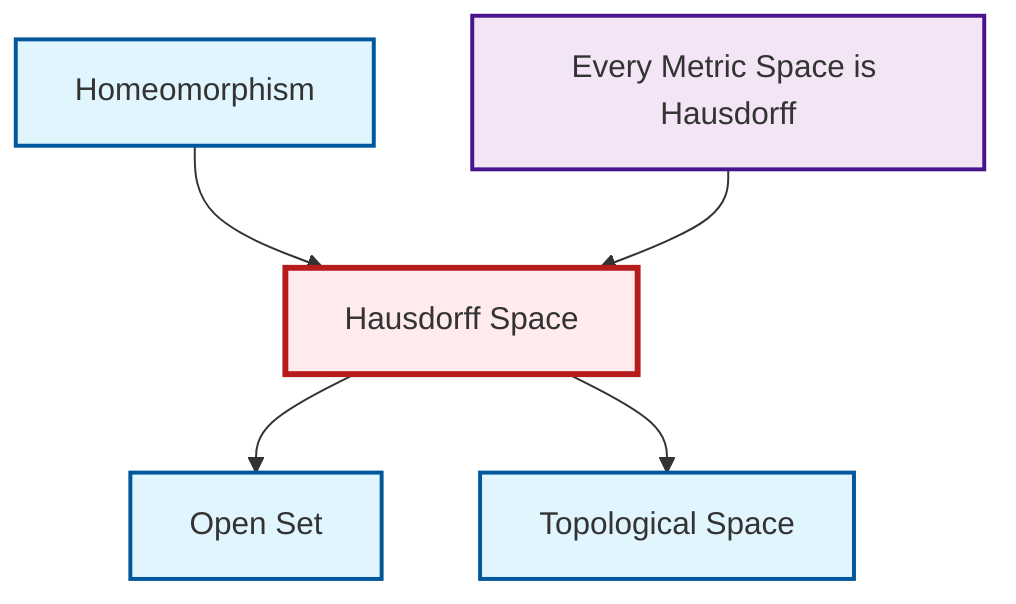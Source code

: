 graph TD
    classDef definition fill:#e1f5fe,stroke:#01579b,stroke-width:2px
    classDef theorem fill:#f3e5f5,stroke:#4a148c,stroke-width:2px
    classDef axiom fill:#fff3e0,stroke:#e65100,stroke-width:2px
    classDef example fill:#e8f5e9,stroke:#1b5e20,stroke-width:2px
    classDef current fill:#ffebee,stroke:#b71c1c,stroke-width:3px
    def-open-set["Open Set"]:::definition
    def-homeomorphism["Homeomorphism"]:::definition
    def-topological-space["Topological Space"]:::definition
    def-hausdorff["Hausdorff Space"]:::definition
    thm-metric-hausdorff["Every Metric Space is Hausdorff"]:::theorem
    def-hausdorff --> def-open-set
    def-hausdorff --> def-topological-space
    def-homeomorphism --> def-hausdorff
    thm-metric-hausdorff --> def-hausdorff
    class def-hausdorff current